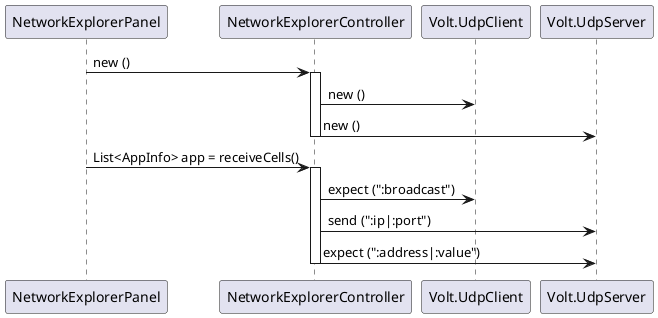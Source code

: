 @startumldoc-files/networkExplorer_receive.png
NetworkExplorerPanel->NetworkExplorerController: new ()

activate NetworkExplorerController
NetworkExplorerController->Volt.UdpClient: new ()
NetworkExplorerController->Volt.UdpServer: new ()
deactivate NetworkExplorerController

NetworkExplorerPanel->NetworkExplorerController:  List<AppInfo> app = receiveCells()

activate NetworkExplorerController
NetworkExplorerController->Volt.UdpClient: expect (":broadcast")
NetworkExplorerController->Volt.UdpServer: send (":ip|:port")

NetworkExplorerController->Volt.UdpServer: expect (":address|:value")
deactivate NetworkExplorerController
@enduml

